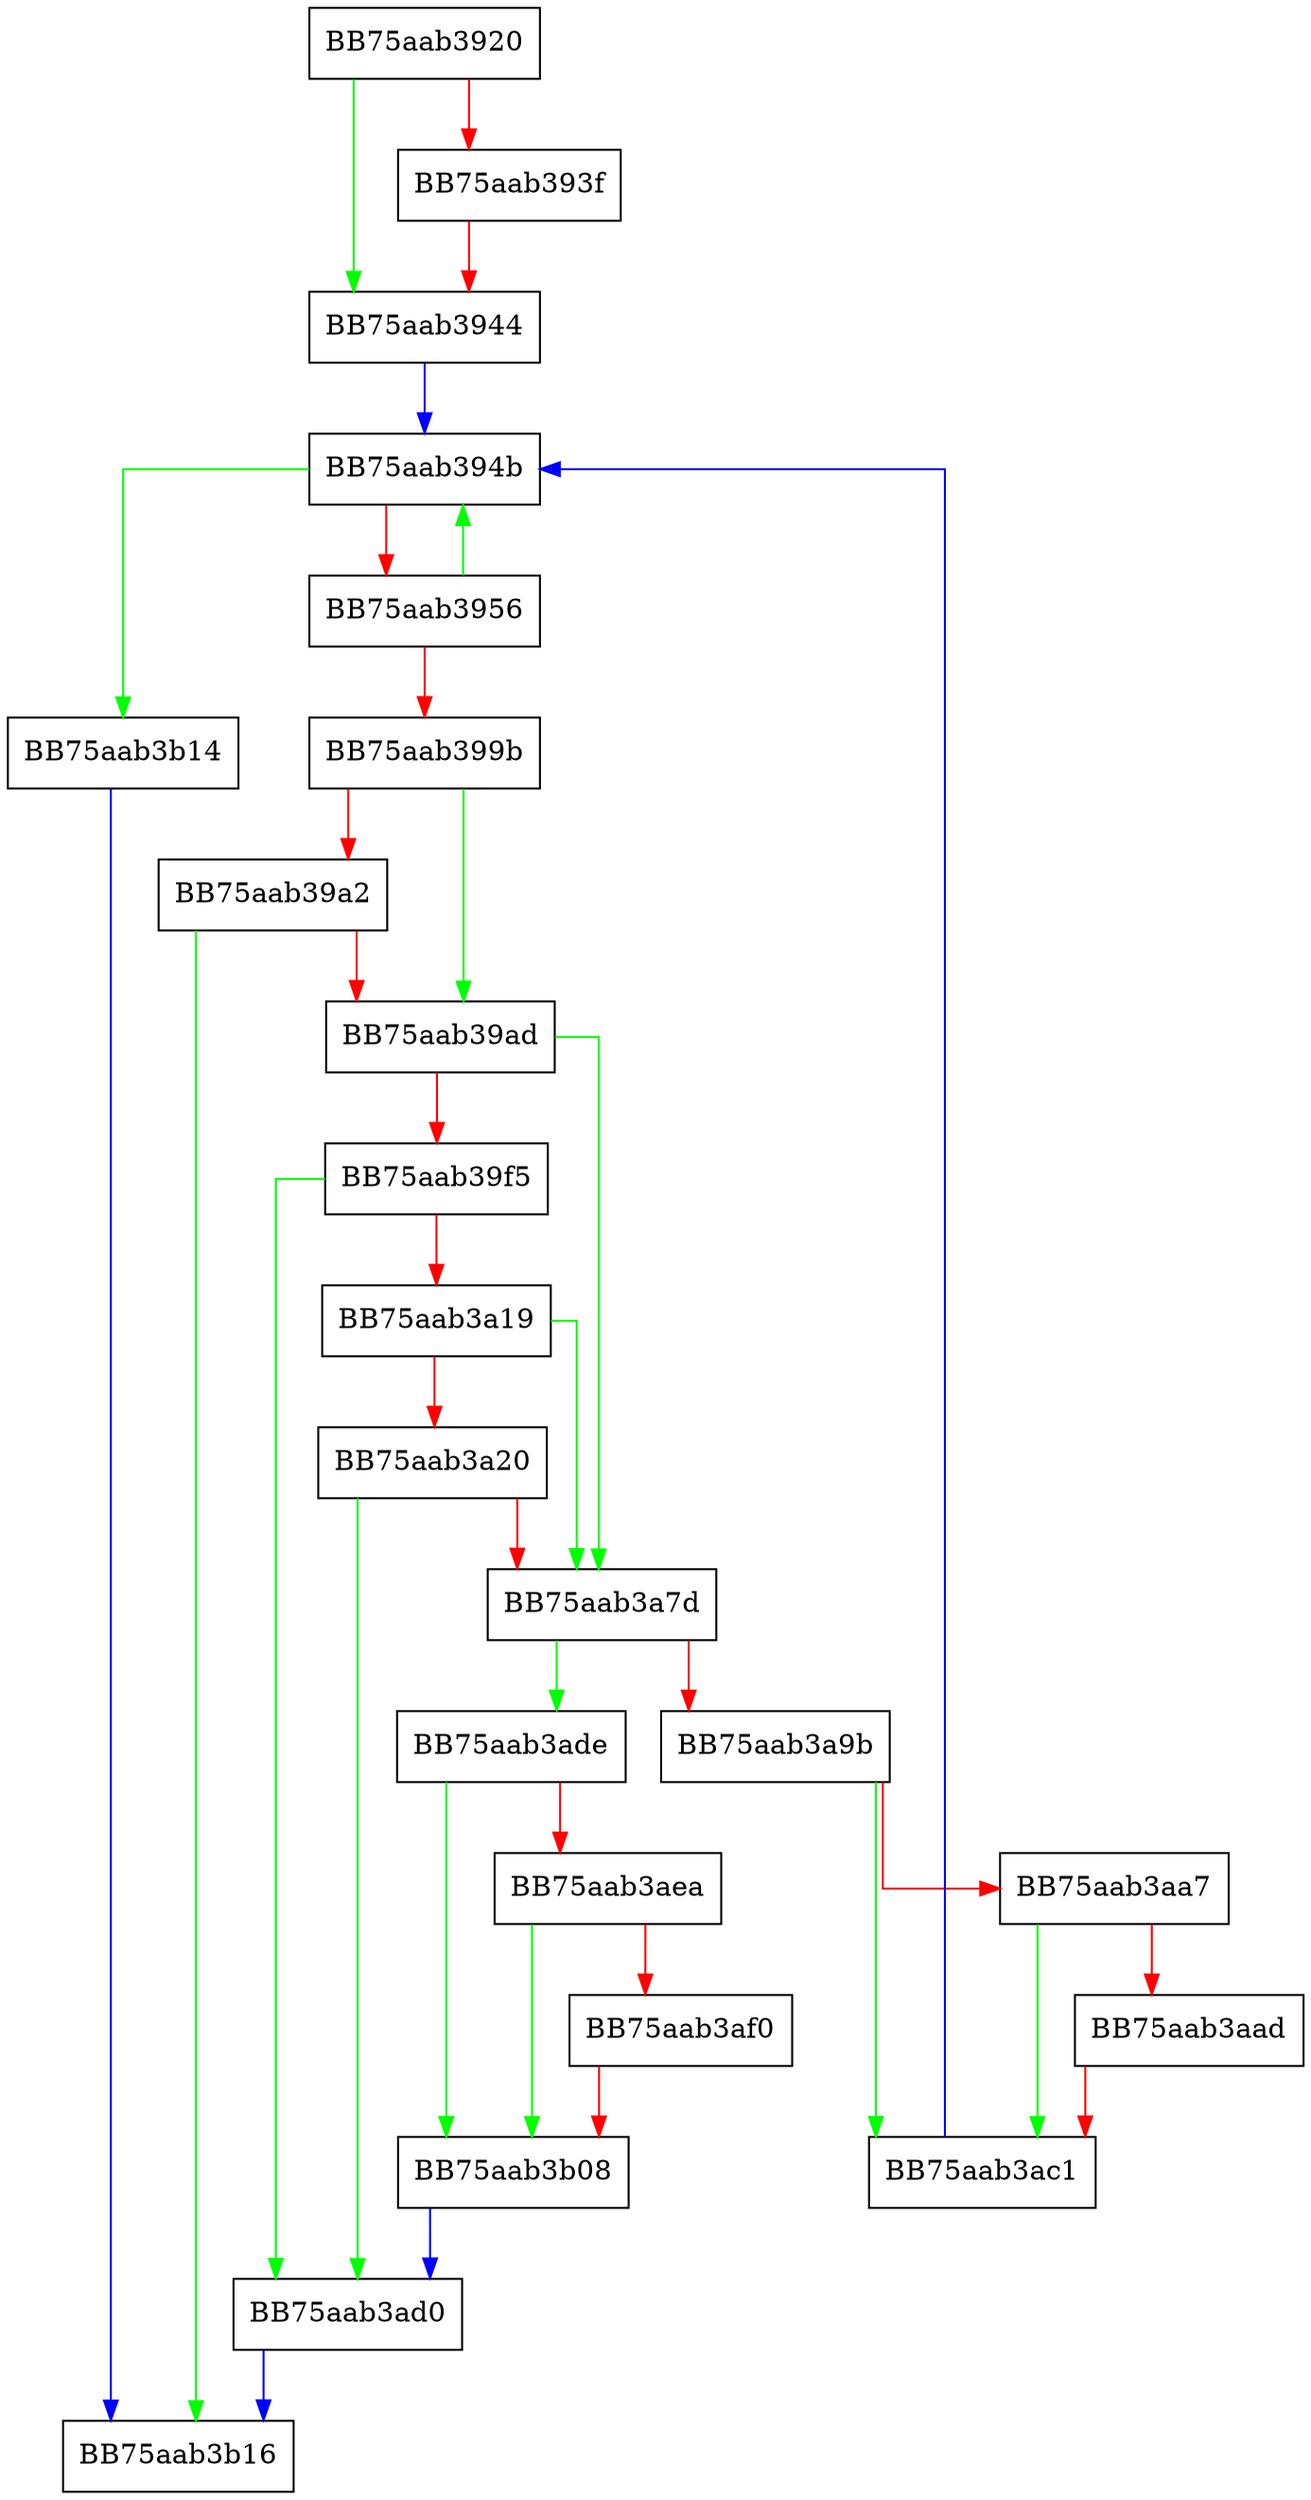 digraph ProcessStack {
  node [shape="box"];
  graph [splines=ortho];
  BB75aab3920 -> BB75aab3944 [color="green"];
  BB75aab3920 -> BB75aab393f [color="red"];
  BB75aab393f -> BB75aab3944 [color="red"];
  BB75aab3944 -> BB75aab394b [color="blue"];
  BB75aab394b -> BB75aab3b14 [color="green"];
  BB75aab394b -> BB75aab3956 [color="red"];
  BB75aab3956 -> BB75aab394b [color="green"];
  BB75aab3956 -> BB75aab399b [color="red"];
  BB75aab399b -> BB75aab39ad [color="green"];
  BB75aab399b -> BB75aab39a2 [color="red"];
  BB75aab39a2 -> BB75aab3b16 [color="green"];
  BB75aab39a2 -> BB75aab39ad [color="red"];
  BB75aab39ad -> BB75aab3a7d [color="green"];
  BB75aab39ad -> BB75aab39f5 [color="red"];
  BB75aab39f5 -> BB75aab3ad0 [color="green"];
  BB75aab39f5 -> BB75aab3a19 [color="red"];
  BB75aab3a19 -> BB75aab3a7d [color="green"];
  BB75aab3a19 -> BB75aab3a20 [color="red"];
  BB75aab3a20 -> BB75aab3ad0 [color="green"];
  BB75aab3a20 -> BB75aab3a7d [color="red"];
  BB75aab3a7d -> BB75aab3ade [color="green"];
  BB75aab3a7d -> BB75aab3a9b [color="red"];
  BB75aab3a9b -> BB75aab3ac1 [color="green"];
  BB75aab3a9b -> BB75aab3aa7 [color="red"];
  BB75aab3aa7 -> BB75aab3ac1 [color="green"];
  BB75aab3aa7 -> BB75aab3aad [color="red"];
  BB75aab3aad -> BB75aab3ac1 [color="red"];
  BB75aab3ac1 -> BB75aab394b [color="blue"];
  BB75aab3ad0 -> BB75aab3b16 [color="blue"];
  BB75aab3ade -> BB75aab3b08 [color="green"];
  BB75aab3ade -> BB75aab3aea [color="red"];
  BB75aab3aea -> BB75aab3b08 [color="green"];
  BB75aab3aea -> BB75aab3af0 [color="red"];
  BB75aab3af0 -> BB75aab3b08 [color="red"];
  BB75aab3b08 -> BB75aab3ad0 [color="blue"];
  BB75aab3b14 -> BB75aab3b16 [color="blue"];
}